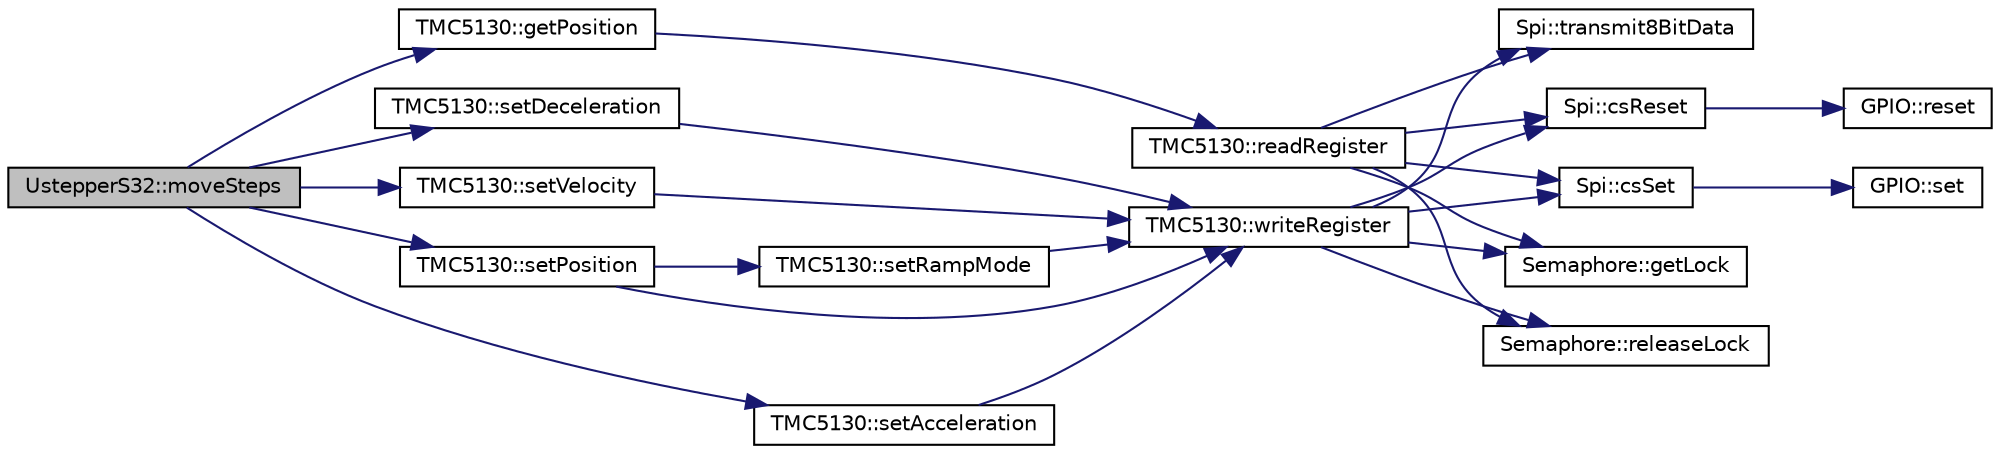 digraph "UstepperS32::moveSteps"
{
 // LATEX_PDF_SIZE
  edge [fontname="Helvetica",fontsize="10",labelfontname="Helvetica",labelfontsize="10"];
  node [fontname="Helvetica",fontsize="10",shape=record];
  rankdir="LR";
  Node1 [label="UstepperS32::moveSteps",height=0.2,width=0.4,color="black", fillcolor="grey75", style="filled", fontcolor="black",tooltip="Make the motor perform a predefined number of steps."];
  Node1 -> Node2 [color="midnightblue",fontsize="10",style="solid",fontname="Helvetica"];
  Node2 [label="TMC5130::getPosition",height=0.2,width=0.4,color="black", fillcolor="white", style="filled",URL="$classTMC5130.html#ab2531852716b24b00fd074d4ce6b38da",tooltip="Returns the current position of the motor driver."];
  Node2 -> Node3 [color="midnightblue",fontsize="10",style="solid",fontname="Helvetica"];
  Node3 [label="TMC5130::readRegister",height=0.2,width=0.4,color="black", fillcolor="white", style="filled",URL="$classTMC5130.html#a4482071220c28fab8016caee51080e7f",tooltip="Reads a register from the motor driver."];
  Node3 -> Node4 [color="midnightblue",fontsize="10",style="solid",fontname="Helvetica"];
  Node4 [label="Spi::csReset",height=0.2,width=0.4,color="black", fillcolor="white", style="filled",URL="$classSpi.html#a3b471964739067a6906e57df98d78fe2",tooltip=" "];
  Node4 -> Node5 [color="midnightblue",fontsize="10",style="solid",fontname="Helvetica"];
  Node5 [label="GPIO::reset",height=0.2,width=0.4,color="black", fillcolor="white", style="filled",URL="$classGPIO.html#ac07b8ccefa9a990b153da9d7ebb7d7de",tooltip=" "];
  Node3 -> Node6 [color="midnightblue",fontsize="10",style="solid",fontname="Helvetica"];
  Node6 [label="Spi::csSet",height=0.2,width=0.4,color="black", fillcolor="white", style="filled",URL="$classSpi.html#ab9158600079479c20578394fcb9969de",tooltip=" "];
  Node6 -> Node7 [color="midnightblue",fontsize="10",style="solid",fontname="Helvetica"];
  Node7 [label="GPIO::set",height=0.2,width=0.4,color="black", fillcolor="white", style="filled",URL="$classGPIO.html#a73b95aed006181f6dc4fad393ba79d18",tooltip=" "];
  Node3 -> Node8 [color="midnightblue",fontsize="10",style="solid",fontname="Helvetica"];
  Node8 [label="Semaphore::getLock",height=0.2,width=0.4,color="black", fillcolor="white", style="filled",URL="$classSemaphore.html#ac8c9e668dc718e19dda74d247ef9a7a3",tooltip=" "];
  Node3 -> Node9 [color="midnightblue",fontsize="10",style="solid",fontname="Helvetica"];
  Node9 [label="Semaphore::releaseLock",height=0.2,width=0.4,color="black", fillcolor="white", style="filled",URL="$classSemaphore.html#ae562c7d568619eee1e52cde42ab5e3d1",tooltip=" "];
  Node3 -> Node10 [color="midnightblue",fontsize="10",style="solid",fontname="Helvetica"];
  Node10 [label="Spi::transmit8BitData",height=0.2,width=0.4,color="black", fillcolor="white", style="filled",URL="$classSpi.html#acc3687f52447566ac68dc63993bf2b75",tooltip=" "];
  Node1 -> Node11 [color="midnightblue",fontsize="10",style="solid",fontname="Helvetica"];
  Node11 [label="TMC5130::setAcceleration",height=0.2,width=0.4,color="black", fillcolor="white", style="filled",URL="$classTMC5130.html#acc4c436d13911ef0b3c7b677804639f9",tooltip="Set motor acceleration."];
  Node11 -> Node12 [color="midnightblue",fontsize="10",style="solid",fontname="Helvetica"];
  Node12 [label="TMC5130::writeRegister",height=0.2,width=0.4,color="black", fillcolor="white", style="filled",URL="$classTMC5130.html#aac757e7e7a63a1269783bd95aeb29aac",tooltip="Write a register of the motor driver."];
  Node12 -> Node4 [color="midnightblue",fontsize="10",style="solid",fontname="Helvetica"];
  Node12 -> Node6 [color="midnightblue",fontsize="10",style="solid",fontname="Helvetica"];
  Node12 -> Node8 [color="midnightblue",fontsize="10",style="solid",fontname="Helvetica"];
  Node12 -> Node9 [color="midnightblue",fontsize="10",style="solid",fontname="Helvetica"];
  Node12 -> Node10 [color="midnightblue",fontsize="10",style="solid",fontname="Helvetica"];
  Node1 -> Node13 [color="midnightblue",fontsize="10",style="solid",fontname="Helvetica"];
  Node13 [label="TMC5130::setDeceleration",height=0.2,width=0.4,color="black", fillcolor="white", style="filled",URL="$classTMC5130.html#a610fb3af12d2511dd1dd2bac3a48bec0",tooltip="Set motor deceleration."];
  Node13 -> Node12 [color="midnightblue",fontsize="10",style="solid",fontname="Helvetica"];
  Node1 -> Node14 [color="midnightblue",fontsize="10",style="solid",fontname="Helvetica"];
  Node14 [label="TMC5130::setPosition",height=0.2,width=0.4,color="black", fillcolor="white", style="filled",URL="$classTMC5130.html#a0ba32a1188b11727ebe094b3446b37fc",tooltip="Set the motor position."];
  Node14 -> Node15 [color="midnightblue",fontsize="10",style="solid",fontname="Helvetica"];
  Node15 [label="TMC5130::setRampMode",height=0.2,width=0.4,color="black", fillcolor="white", style="filled",URL="$classTMC5130.html#a0bf326e7d355189b31c4d9f72cafa5d6",tooltip="Set motor driver to position mode or velocity mode."];
  Node15 -> Node12 [color="midnightblue",fontsize="10",style="solid",fontname="Helvetica"];
  Node14 -> Node12 [color="midnightblue",fontsize="10",style="solid",fontname="Helvetica"];
  Node1 -> Node16 [color="midnightblue",fontsize="10",style="solid",fontname="Helvetica"];
  Node16 [label="TMC5130::setVelocity",height=0.2,width=0.4,color="black", fillcolor="white", style="filled",URL="$classTMC5130.html#af66eff0a942554bd513a65181cacc7d5",tooltip="Set motor velocity."];
  Node16 -> Node12 [color="midnightblue",fontsize="10",style="solid",fontname="Helvetica"];
}
